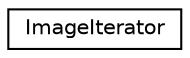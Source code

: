 digraph "Graphical Class Hierarchy"
{
  edge [fontname="Helvetica",fontsize="10",labelfontname="Helvetica",labelfontsize="10"];
  node [fontname="Helvetica",fontsize="10",shape=record];
  rankdir="LR";
  Node0 [label="ImageIterator",height=0.2,width=0.4,color="black", fillcolor="white", style="filled",URL="$classImageIterator.html"];
}
